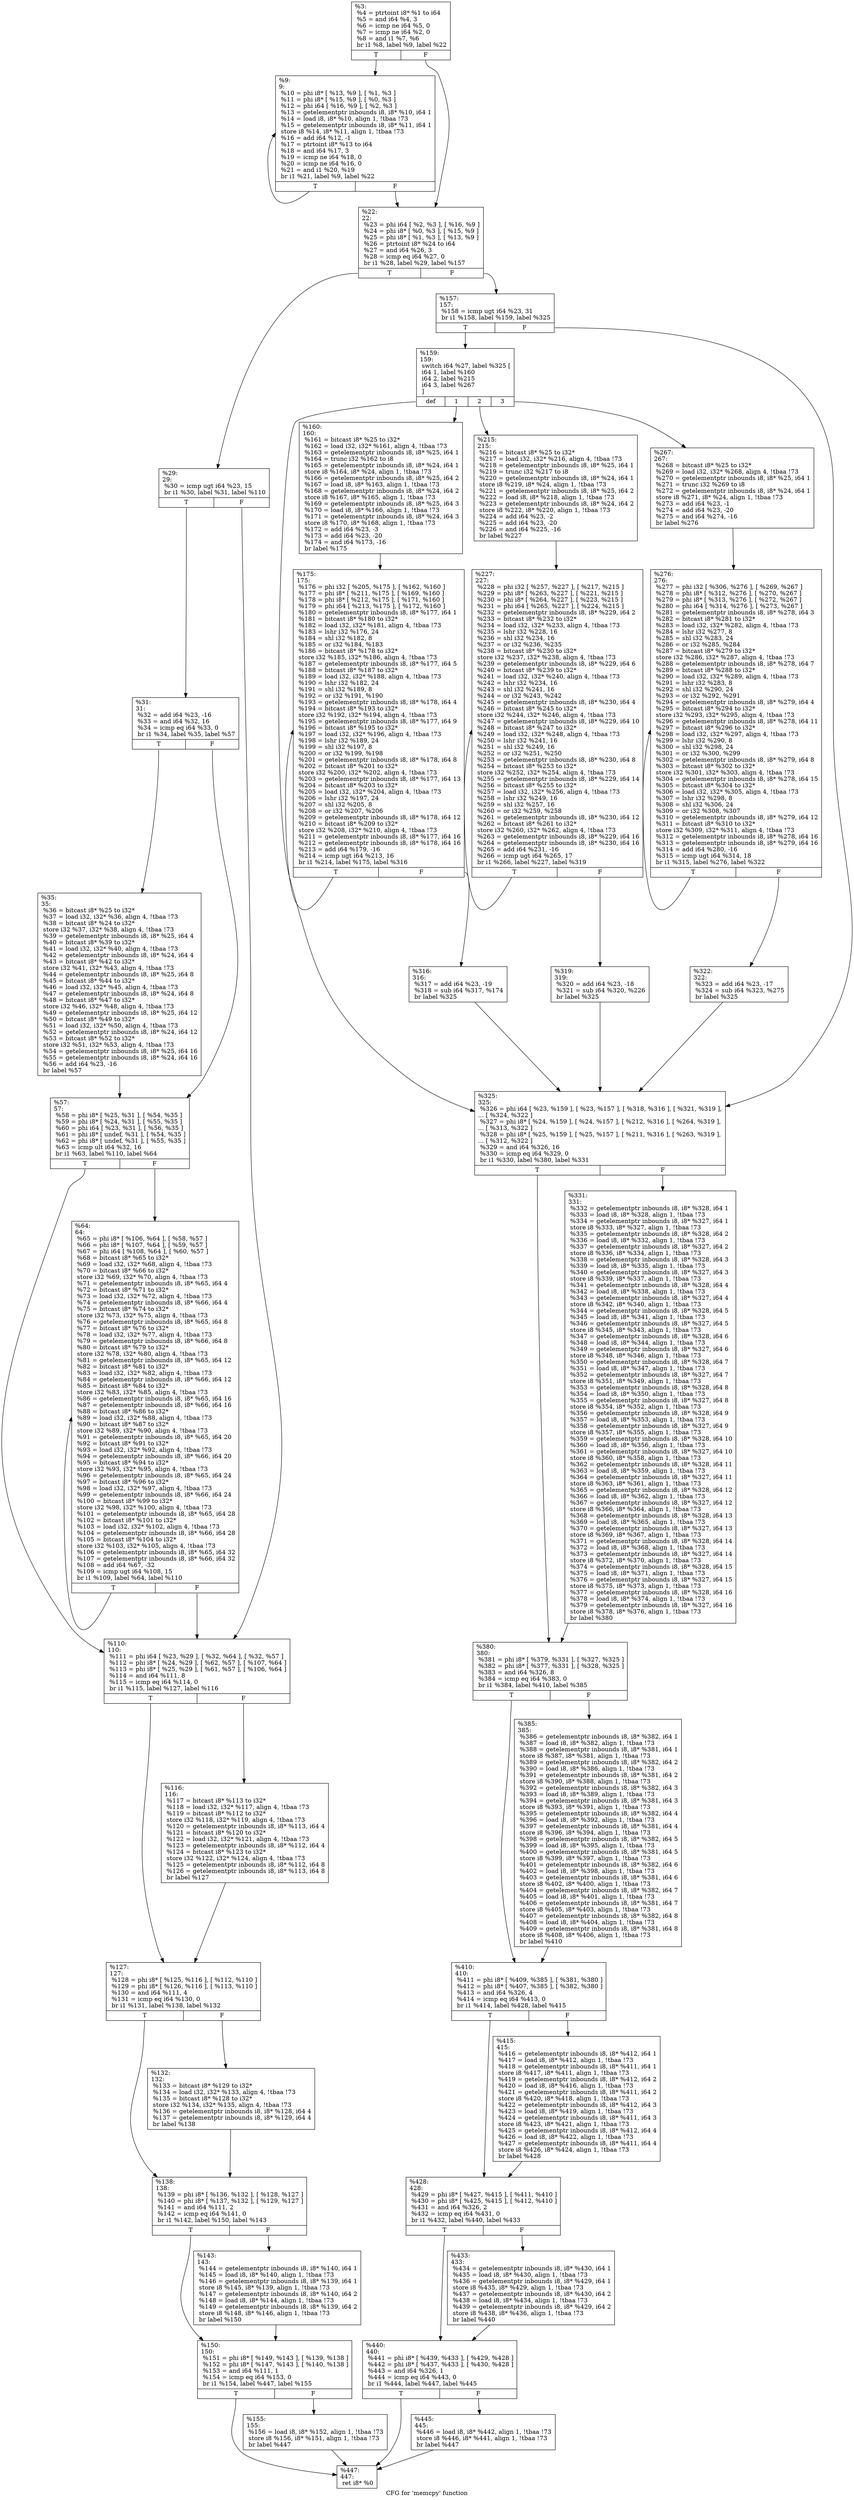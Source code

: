 digraph "CFG for 'memcpy' function" {
	label="CFG for 'memcpy' function";

	Node0x227a830 [shape=record,label="{%3:\l  %4 = ptrtoint i8* %1 to i64\l  %5 = and i64 %4, 3\l  %6 = icmp ne i64 %5, 0\l  %7 = icmp ne i64 %2, 0\l  %8 = and i1 %7, %6\l  br i1 %8, label %9, label %22\l|{<s0>T|<s1>F}}"];
	Node0x227a830:s0 -> Node0x227a880;
	Node0x227a830:s1 -> Node0x227a8d0;
	Node0x227a880 [shape=record,label="{%9:\l9:                                                \l  %10 = phi i8* [ %13, %9 ], [ %1, %3 ]\l  %11 = phi i8* [ %15, %9 ], [ %0, %3 ]\l  %12 = phi i64 [ %16, %9 ], [ %2, %3 ]\l  %13 = getelementptr inbounds i8, i8* %10, i64 1\l  %14 = load i8, i8* %10, align 1, !tbaa !73\l  %15 = getelementptr inbounds i8, i8* %11, i64 1\l  store i8 %14, i8* %11, align 1, !tbaa !73\l  %16 = add i64 %12, -1\l  %17 = ptrtoint i8* %13 to i64\l  %18 = and i64 %17, 3\l  %19 = icmp ne i64 %18, 0\l  %20 = icmp ne i64 %16, 0\l  %21 = and i1 %20, %19\l  br i1 %21, label %9, label %22\l|{<s0>T|<s1>F}}"];
	Node0x227a880:s0 -> Node0x227a880;
	Node0x227a880:s1 -> Node0x227a8d0;
	Node0x227a8d0 [shape=record,label="{%22:\l22:                                               \l  %23 = phi i64 [ %2, %3 ], [ %16, %9 ]\l  %24 = phi i8* [ %0, %3 ], [ %15, %9 ]\l  %25 = phi i8* [ %1, %3 ], [ %13, %9 ]\l  %26 = ptrtoint i8* %24 to i64\l  %27 = and i64 %26, 3\l  %28 = icmp eq i64 %27, 0\l  br i1 %28, label %29, label %157\l|{<s0>T|<s1>F}}"];
	Node0x227a8d0:s0 -> Node0x227a920;
	Node0x227a8d0:s1 -> Node0x227ad30;
	Node0x227a920 [shape=record,label="{%29:\l29:                                               \l  %30 = icmp ugt i64 %23, 15\l  br i1 %30, label %31, label %110\l|{<s0>T|<s1>F}}"];
	Node0x227a920:s0 -> Node0x227a970;
	Node0x227a920:s1 -> Node0x227aab0;
	Node0x227a970 [shape=record,label="{%31:\l31:                                               \l  %32 = add i64 %23, -16\l  %33 = and i64 %32, 16\l  %34 = icmp eq i64 %33, 0\l  br i1 %34, label %35, label %57\l|{<s0>T|<s1>F}}"];
	Node0x227a970:s0 -> Node0x227a9c0;
	Node0x227a970:s1 -> Node0x227aa10;
	Node0x227a9c0 [shape=record,label="{%35:\l35:                                               \l  %36 = bitcast i8* %25 to i32*\l  %37 = load i32, i32* %36, align 4, !tbaa !73\l  %38 = bitcast i8* %24 to i32*\l  store i32 %37, i32* %38, align 4, !tbaa !73\l  %39 = getelementptr inbounds i8, i8* %25, i64 4\l  %40 = bitcast i8* %39 to i32*\l  %41 = load i32, i32* %40, align 4, !tbaa !73\l  %42 = getelementptr inbounds i8, i8* %24, i64 4\l  %43 = bitcast i8* %42 to i32*\l  store i32 %41, i32* %43, align 4, !tbaa !73\l  %44 = getelementptr inbounds i8, i8* %25, i64 8\l  %45 = bitcast i8* %44 to i32*\l  %46 = load i32, i32* %45, align 4, !tbaa !73\l  %47 = getelementptr inbounds i8, i8* %24, i64 8\l  %48 = bitcast i8* %47 to i32*\l  store i32 %46, i32* %48, align 4, !tbaa !73\l  %49 = getelementptr inbounds i8, i8* %25, i64 12\l  %50 = bitcast i8* %49 to i32*\l  %51 = load i32, i32* %50, align 4, !tbaa !73\l  %52 = getelementptr inbounds i8, i8* %24, i64 12\l  %53 = bitcast i8* %52 to i32*\l  store i32 %51, i32* %53, align 4, !tbaa !73\l  %54 = getelementptr inbounds i8, i8* %25, i64 16\l  %55 = getelementptr inbounds i8, i8* %24, i64 16\l  %56 = add i64 %23, -16\l  br label %57\l}"];
	Node0x227a9c0 -> Node0x227aa10;
	Node0x227aa10 [shape=record,label="{%57:\l57:                                               \l  %58 = phi i8* [ %25, %31 ], [ %54, %35 ]\l  %59 = phi i8* [ %24, %31 ], [ %55, %35 ]\l  %60 = phi i64 [ %23, %31 ], [ %56, %35 ]\l  %61 = phi i8* [ undef, %31 ], [ %54, %35 ]\l  %62 = phi i8* [ undef, %31 ], [ %55, %35 ]\l  %63 = icmp ult i64 %32, 16\l  br i1 %63, label %110, label %64\l|{<s0>T|<s1>F}}"];
	Node0x227aa10:s0 -> Node0x227aab0;
	Node0x227aa10:s1 -> Node0x227aa60;
	Node0x227aa60 [shape=record,label="{%64:\l64:                                               \l  %65 = phi i8* [ %106, %64 ], [ %58, %57 ]\l  %66 = phi i8* [ %107, %64 ], [ %59, %57 ]\l  %67 = phi i64 [ %108, %64 ], [ %60, %57 ]\l  %68 = bitcast i8* %65 to i32*\l  %69 = load i32, i32* %68, align 4, !tbaa !73\l  %70 = bitcast i8* %66 to i32*\l  store i32 %69, i32* %70, align 4, !tbaa !73\l  %71 = getelementptr inbounds i8, i8* %65, i64 4\l  %72 = bitcast i8* %71 to i32*\l  %73 = load i32, i32* %72, align 4, !tbaa !73\l  %74 = getelementptr inbounds i8, i8* %66, i64 4\l  %75 = bitcast i8* %74 to i32*\l  store i32 %73, i32* %75, align 4, !tbaa !73\l  %76 = getelementptr inbounds i8, i8* %65, i64 8\l  %77 = bitcast i8* %76 to i32*\l  %78 = load i32, i32* %77, align 4, !tbaa !73\l  %79 = getelementptr inbounds i8, i8* %66, i64 8\l  %80 = bitcast i8* %79 to i32*\l  store i32 %78, i32* %80, align 4, !tbaa !73\l  %81 = getelementptr inbounds i8, i8* %65, i64 12\l  %82 = bitcast i8* %81 to i32*\l  %83 = load i32, i32* %82, align 4, !tbaa !73\l  %84 = getelementptr inbounds i8, i8* %66, i64 12\l  %85 = bitcast i8* %84 to i32*\l  store i32 %83, i32* %85, align 4, !tbaa !73\l  %86 = getelementptr inbounds i8, i8* %65, i64 16\l  %87 = getelementptr inbounds i8, i8* %66, i64 16\l  %88 = bitcast i8* %86 to i32*\l  %89 = load i32, i32* %88, align 4, !tbaa !73\l  %90 = bitcast i8* %87 to i32*\l  store i32 %89, i32* %90, align 4, !tbaa !73\l  %91 = getelementptr inbounds i8, i8* %65, i64 20\l  %92 = bitcast i8* %91 to i32*\l  %93 = load i32, i32* %92, align 4, !tbaa !73\l  %94 = getelementptr inbounds i8, i8* %66, i64 20\l  %95 = bitcast i8* %94 to i32*\l  store i32 %93, i32* %95, align 4, !tbaa !73\l  %96 = getelementptr inbounds i8, i8* %65, i64 24\l  %97 = bitcast i8* %96 to i32*\l  %98 = load i32, i32* %97, align 4, !tbaa !73\l  %99 = getelementptr inbounds i8, i8* %66, i64 24\l  %100 = bitcast i8* %99 to i32*\l  store i32 %98, i32* %100, align 4, !tbaa !73\l  %101 = getelementptr inbounds i8, i8* %65, i64 28\l  %102 = bitcast i8* %101 to i32*\l  %103 = load i32, i32* %102, align 4, !tbaa !73\l  %104 = getelementptr inbounds i8, i8* %66, i64 28\l  %105 = bitcast i8* %104 to i32*\l  store i32 %103, i32* %105, align 4, !tbaa !73\l  %106 = getelementptr inbounds i8, i8* %65, i64 32\l  %107 = getelementptr inbounds i8, i8* %66, i64 32\l  %108 = add i64 %67, -32\l  %109 = icmp ugt i64 %108, 15\l  br i1 %109, label %64, label %110\l|{<s0>T|<s1>F}}"];
	Node0x227aa60:s0 -> Node0x227aa60;
	Node0x227aa60:s1 -> Node0x227aab0;
	Node0x227aab0 [shape=record,label="{%110:\l110:                                              \l  %111 = phi i64 [ %23, %29 ], [ %32, %64 ], [ %32, %57 ]\l  %112 = phi i8* [ %24, %29 ], [ %62, %57 ], [ %107, %64 ]\l  %113 = phi i8* [ %25, %29 ], [ %61, %57 ], [ %106, %64 ]\l  %114 = and i64 %111, 8\l  %115 = icmp eq i64 %114, 0\l  br i1 %115, label %127, label %116\l|{<s0>T|<s1>F}}"];
	Node0x227aab0:s0 -> Node0x227ab50;
	Node0x227aab0:s1 -> Node0x227ab00;
	Node0x227ab00 [shape=record,label="{%116:\l116:                                              \l  %117 = bitcast i8* %113 to i32*\l  %118 = load i32, i32* %117, align 4, !tbaa !73\l  %119 = bitcast i8* %112 to i32*\l  store i32 %118, i32* %119, align 4, !tbaa !73\l  %120 = getelementptr inbounds i8, i8* %113, i64 4\l  %121 = bitcast i8* %120 to i32*\l  %122 = load i32, i32* %121, align 4, !tbaa !73\l  %123 = getelementptr inbounds i8, i8* %112, i64 4\l  %124 = bitcast i8* %123 to i32*\l  store i32 %122, i32* %124, align 4, !tbaa !73\l  %125 = getelementptr inbounds i8, i8* %112, i64 8\l  %126 = getelementptr inbounds i8, i8* %113, i64 8\l  br label %127\l}"];
	Node0x227ab00 -> Node0x227ab50;
	Node0x227ab50 [shape=record,label="{%127:\l127:                                              \l  %128 = phi i8* [ %125, %116 ], [ %112, %110 ]\l  %129 = phi i8* [ %126, %116 ], [ %113, %110 ]\l  %130 = and i64 %111, 4\l  %131 = icmp eq i64 %130, 0\l  br i1 %131, label %138, label %132\l|{<s0>T|<s1>F}}"];
	Node0x227ab50:s0 -> Node0x227abf0;
	Node0x227ab50:s1 -> Node0x227aba0;
	Node0x227aba0 [shape=record,label="{%132:\l132:                                              \l  %133 = bitcast i8* %129 to i32*\l  %134 = load i32, i32* %133, align 4, !tbaa !73\l  %135 = bitcast i8* %128 to i32*\l  store i32 %134, i32* %135, align 4, !tbaa !73\l  %136 = getelementptr inbounds i8, i8* %128, i64 4\l  %137 = getelementptr inbounds i8, i8* %129, i64 4\l  br label %138\l}"];
	Node0x227aba0 -> Node0x227abf0;
	Node0x227abf0 [shape=record,label="{%138:\l138:                                              \l  %139 = phi i8* [ %136, %132 ], [ %128, %127 ]\l  %140 = phi i8* [ %137, %132 ], [ %129, %127 ]\l  %141 = and i64 %111, 2\l  %142 = icmp eq i64 %141, 0\l  br i1 %142, label %150, label %143\l|{<s0>T|<s1>F}}"];
	Node0x227abf0:s0 -> Node0x227ac90;
	Node0x227abf0:s1 -> Node0x227ac40;
	Node0x227ac40 [shape=record,label="{%143:\l143:                                              \l  %144 = getelementptr inbounds i8, i8* %140, i64 1\l  %145 = load i8, i8* %140, align 1, !tbaa !73\l  %146 = getelementptr inbounds i8, i8* %139, i64 1\l  store i8 %145, i8* %139, align 1, !tbaa !73\l  %147 = getelementptr inbounds i8, i8* %140, i64 2\l  %148 = load i8, i8* %144, align 1, !tbaa !73\l  %149 = getelementptr inbounds i8, i8* %139, i64 2\l  store i8 %148, i8* %146, align 1, !tbaa !73\l  br label %150\l}"];
	Node0x227ac40 -> Node0x227ac90;
	Node0x227ac90 [shape=record,label="{%150:\l150:                                              \l  %151 = phi i8* [ %149, %143 ], [ %139, %138 ]\l  %152 = phi i8* [ %147, %143 ], [ %140, %138 ]\l  %153 = and i64 %111, 1\l  %154 = icmp eq i64 %153, 0\l  br i1 %154, label %447, label %155\l|{<s0>T|<s1>F}}"];
	Node0x227ac90:s0 -> Node0x227b3c0;
	Node0x227ac90:s1 -> Node0x227ace0;
	Node0x227ace0 [shape=record,label="{%155:\l155:                                              \l  %156 = load i8, i8* %152, align 1, !tbaa !73\l  store i8 %156, i8* %151, align 1, !tbaa !73\l  br label %447\l}"];
	Node0x227ace0 -> Node0x227b3c0;
	Node0x227ad30 [shape=record,label="{%157:\l157:                                              \l  %158 = icmp ugt i64 %23, 31\l  br i1 %158, label %159, label %325\l|{<s0>T|<s1>F}}"];
	Node0x227ad30:s0 -> Node0x227ad80;
	Node0x227ad30:s1 -> Node0x227b0a0;
	Node0x227ad80 [shape=record,label="{%159:\l159:                                              \l  switch i64 %27, label %325 [\l    i64 1, label %160\l    i64 2, label %215\l    i64 3, label %267\l  ]\l|{<s0>def|<s1>1|<s2>2|<s3>3}}"];
	Node0x227ad80:s0 -> Node0x227b0a0;
	Node0x227ad80:s1 -> Node0x227add0;
	Node0x227ad80:s2 -> Node0x227ae70;
	Node0x227ad80:s3 -> Node0x227af10;
	Node0x227add0 [shape=record,label="{%160:\l160:                                              \l  %161 = bitcast i8* %25 to i32*\l  %162 = load i32, i32* %161, align 4, !tbaa !73\l  %163 = getelementptr inbounds i8, i8* %25, i64 1\l  %164 = trunc i32 %162 to i8\l  %165 = getelementptr inbounds i8, i8* %24, i64 1\l  store i8 %164, i8* %24, align 1, !tbaa !73\l  %166 = getelementptr inbounds i8, i8* %25, i64 2\l  %167 = load i8, i8* %163, align 1, !tbaa !73\l  %168 = getelementptr inbounds i8, i8* %24, i64 2\l  store i8 %167, i8* %165, align 1, !tbaa !73\l  %169 = getelementptr inbounds i8, i8* %25, i64 3\l  %170 = load i8, i8* %166, align 1, !tbaa !73\l  %171 = getelementptr inbounds i8, i8* %24, i64 3\l  store i8 %170, i8* %168, align 1, !tbaa !73\l  %172 = add i64 %23, -3\l  %173 = add i64 %23, -20\l  %174 = and i64 %173, -16\l  br label %175\l}"];
	Node0x227add0 -> Node0x227ae20;
	Node0x227ae20 [shape=record,label="{%175:\l175:                                              \l  %176 = phi i32 [ %205, %175 ], [ %162, %160 ]\l  %177 = phi i8* [ %211, %175 ], [ %169, %160 ]\l  %178 = phi i8* [ %212, %175 ], [ %171, %160 ]\l  %179 = phi i64 [ %213, %175 ], [ %172, %160 ]\l  %180 = getelementptr inbounds i8, i8* %177, i64 1\l  %181 = bitcast i8* %180 to i32*\l  %182 = load i32, i32* %181, align 4, !tbaa !73\l  %183 = lshr i32 %176, 24\l  %184 = shl i32 %182, 8\l  %185 = or i32 %184, %183\l  %186 = bitcast i8* %178 to i32*\l  store i32 %185, i32* %186, align 4, !tbaa !73\l  %187 = getelementptr inbounds i8, i8* %177, i64 5\l  %188 = bitcast i8* %187 to i32*\l  %189 = load i32, i32* %188, align 4, !tbaa !73\l  %190 = lshr i32 %182, 24\l  %191 = shl i32 %189, 8\l  %192 = or i32 %191, %190\l  %193 = getelementptr inbounds i8, i8* %178, i64 4\l  %194 = bitcast i8* %193 to i32*\l  store i32 %192, i32* %194, align 4, !tbaa !73\l  %195 = getelementptr inbounds i8, i8* %177, i64 9\l  %196 = bitcast i8* %195 to i32*\l  %197 = load i32, i32* %196, align 4, !tbaa !73\l  %198 = lshr i32 %189, 24\l  %199 = shl i32 %197, 8\l  %200 = or i32 %199, %198\l  %201 = getelementptr inbounds i8, i8* %178, i64 8\l  %202 = bitcast i8* %201 to i32*\l  store i32 %200, i32* %202, align 4, !tbaa !73\l  %203 = getelementptr inbounds i8, i8* %177, i64 13\l  %204 = bitcast i8* %203 to i32*\l  %205 = load i32, i32* %204, align 4, !tbaa !73\l  %206 = lshr i32 %197, 24\l  %207 = shl i32 %205, 8\l  %208 = or i32 %207, %206\l  %209 = getelementptr inbounds i8, i8* %178, i64 12\l  %210 = bitcast i8* %209 to i32*\l  store i32 %208, i32* %210, align 4, !tbaa !73\l  %211 = getelementptr inbounds i8, i8* %177, i64 16\l  %212 = getelementptr inbounds i8, i8* %178, i64 16\l  %213 = add i64 %179, -16\l  %214 = icmp ugt i64 %213, 16\l  br i1 %214, label %175, label %316\l|{<s0>T|<s1>F}}"];
	Node0x227ae20:s0 -> Node0x227ae20;
	Node0x227ae20:s1 -> Node0x227afb0;
	Node0x227ae70 [shape=record,label="{%215:\l215:                                              \l  %216 = bitcast i8* %25 to i32*\l  %217 = load i32, i32* %216, align 4, !tbaa !73\l  %218 = getelementptr inbounds i8, i8* %25, i64 1\l  %219 = trunc i32 %217 to i8\l  %220 = getelementptr inbounds i8, i8* %24, i64 1\l  store i8 %219, i8* %24, align 1, !tbaa !73\l  %221 = getelementptr inbounds i8, i8* %25, i64 2\l  %222 = load i8, i8* %218, align 1, !tbaa !73\l  %223 = getelementptr inbounds i8, i8* %24, i64 2\l  store i8 %222, i8* %220, align 1, !tbaa !73\l  %224 = add i64 %23, -2\l  %225 = add i64 %23, -20\l  %226 = and i64 %225, -16\l  br label %227\l}"];
	Node0x227ae70 -> Node0x227aec0;
	Node0x227aec0 [shape=record,label="{%227:\l227:                                              \l  %228 = phi i32 [ %257, %227 ], [ %217, %215 ]\l  %229 = phi i8* [ %263, %227 ], [ %221, %215 ]\l  %230 = phi i8* [ %264, %227 ], [ %223, %215 ]\l  %231 = phi i64 [ %265, %227 ], [ %224, %215 ]\l  %232 = getelementptr inbounds i8, i8* %229, i64 2\l  %233 = bitcast i8* %232 to i32*\l  %234 = load i32, i32* %233, align 4, !tbaa !73\l  %235 = lshr i32 %228, 16\l  %236 = shl i32 %234, 16\l  %237 = or i32 %236, %235\l  %238 = bitcast i8* %230 to i32*\l  store i32 %237, i32* %238, align 4, !tbaa !73\l  %239 = getelementptr inbounds i8, i8* %229, i64 6\l  %240 = bitcast i8* %239 to i32*\l  %241 = load i32, i32* %240, align 4, !tbaa !73\l  %242 = lshr i32 %234, 16\l  %243 = shl i32 %241, 16\l  %244 = or i32 %243, %242\l  %245 = getelementptr inbounds i8, i8* %230, i64 4\l  %246 = bitcast i8* %245 to i32*\l  store i32 %244, i32* %246, align 4, !tbaa !73\l  %247 = getelementptr inbounds i8, i8* %229, i64 10\l  %248 = bitcast i8* %247 to i32*\l  %249 = load i32, i32* %248, align 4, !tbaa !73\l  %250 = lshr i32 %241, 16\l  %251 = shl i32 %249, 16\l  %252 = or i32 %251, %250\l  %253 = getelementptr inbounds i8, i8* %230, i64 8\l  %254 = bitcast i8* %253 to i32*\l  store i32 %252, i32* %254, align 4, !tbaa !73\l  %255 = getelementptr inbounds i8, i8* %229, i64 14\l  %256 = bitcast i8* %255 to i32*\l  %257 = load i32, i32* %256, align 4, !tbaa !73\l  %258 = lshr i32 %249, 16\l  %259 = shl i32 %257, 16\l  %260 = or i32 %259, %258\l  %261 = getelementptr inbounds i8, i8* %230, i64 12\l  %262 = bitcast i8* %261 to i32*\l  store i32 %260, i32* %262, align 4, !tbaa !73\l  %263 = getelementptr inbounds i8, i8* %229, i64 16\l  %264 = getelementptr inbounds i8, i8* %230, i64 16\l  %265 = add i64 %231, -16\l  %266 = icmp ugt i64 %265, 17\l  br i1 %266, label %227, label %319\l|{<s0>T|<s1>F}}"];
	Node0x227aec0:s0 -> Node0x227aec0;
	Node0x227aec0:s1 -> Node0x227b000;
	Node0x227af10 [shape=record,label="{%267:\l267:                                              \l  %268 = bitcast i8* %25 to i32*\l  %269 = load i32, i32* %268, align 4, !tbaa !73\l  %270 = getelementptr inbounds i8, i8* %25, i64 1\l  %271 = trunc i32 %269 to i8\l  %272 = getelementptr inbounds i8, i8* %24, i64 1\l  store i8 %271, i8* %24, align 1, !tbaa !73\l  %273 = add i64 %23, -1\l  %274 = add i64 %23, -20\l  %275 = and i64 %274, -16\l  br label %276\l}"];
	Node0x227af10 -> Node0x227af60;
	Node0x227af60 [shape=record,label="{%276:\l276:                                              \l  %277 = phi i32 [ %306, %276 ], [ %269, %267 ]\l  %278 = phi i8* [ %312, %276 ], [ %270, %267 ]\l  %279 = phi i8* [ %313, %276 ], [ %272, %267 ]\l  %280 = phi i64 [ %314, %276 ], [ %273, %267 ]\l  %281 = getelementptr inbounds i8, i8* %278, i64 3\l  %282 = bitcast i8* %281 to i32*\l  %283 = load i32, i32* %282, align 4, !tbaa !73\l  %284 = lshr i32 %277, 8\l  %285 = shl i32 %283, 24\l  %286 = or i32 %285, %284\l  %287 = bitcast i8* %279 to i32*\l  store i32 %286, i32* %287, align 4, !tbaa !73\l  %288 = getelementptr inbounds i8, i8* %278, i64 7\l  %289 = bitcast i8* %288 to i32*\l  %290 = load i32, i32* %289, align 4, !tbaa !73\l  %291 = lshr i32 %283, 8\l  %292 = shl i32 %290, 24\l  %293 = or i32 %292, %291\l  %294 = getelementptr inbounds i8, i8* %279, i64 4\l  %295 = bitcast i8* %294 to i32*\l  store i32 %293, i32* %295, align 4, !tbaa !73\l  %296 = getelementptr inbounds i8, i8* %278, i64 11\l  %297 = bitcast i8* %296 to i32*\l  %298 = load i32, i32* %297, align 4, !tbaa !73\l  %299 = lshr i32 %290, 8\l  %300 = shl i32 %298, 24\l  %301 = or i32 %300, %299\l  %302 = getelementptr inbounds i8, i8* %279, i64 8\l  %303 = bitcast i8* %302 to i32*\l  store i32 %301, i32* %303, align 4, !tbaa !73\l  %304 = getelementptr inbounds i8, i8* %278, i64 15\l  %305 = bitcast i8* %304 to i32*\l  %306 = load i32, i32* %305, align 4, !tbaa !73\l  %307 = lshr i32 %298, 8\l  %308 = shl i32 %306, 24\l  %309 = or i32 %308, %307\l  %310 = getelementptr inbounds i8, i8* %279, i64 12\l  %311 = bitcast i8* %310 to i32*\l  store i32 %309, i32* %311, align 4, !tbaa !73\l  %312 = getelementptr inbounds i8, i8* %278, i64 16\l  %313 = getelementptr inbounds i8, i8* %279, i64 16\l  %314 = add i64 %280, -16\l  %315 = icmp ugt i64 %314, 18\l  br i1 %315, label %276, label %322\l|{<s0>T|<s1>F}}"];
	Node0x227af60:s0 -> Node0x227af60;
	Node0x227af60:s1 -> Node0x227b050;
	Node0x227afb0 [shape=record,label="{%316:\l316:                                              \l  %317 = add i64 %23, -19\l  %318 = sub i64 %317, %174\l  br label %325\l}"];
	Node0x227afb0 -> Node0x227b0a0;
	Node0x227b000 [shape=record,label="{%319:\l319:                                              \l  %320 = add i64 %23, -18\l  %321 = sub i64 %320, %226\l  br label %325\l}"];
	Node0x227b000 -> Node0x227b0a0;
	Node0x227b050 [shape=record,label="{%322:\l322:                                              \l  %323 = add i64 %23, -17\l  %324 = sub i64 %323, %275\l  br label %325\l}"];
	Node0x227b050 -> Node0x227b0a0;
	Node0x227b0a0 [shape=record,label="{%325:\l325:                                              \l  %326 = phi i64 [ %23, %159 ], [ %23, %157 ], [ %318, %316 ], [ %321, %319 ],\l... [ %324, %322 ]\l  %327 = phi i8* [ %24, %159 ], [ %24, %157 ], [ %212, %316 ], [ %264, %319 ],\l... [ %313, %322 ]\l  %328 = phi i8* [ %25, %159 ], [ %25, %157 ], [ %211, %316 ], [ %263, %319 ],\l... [ %312, %322 ]\l  %329 = and i64 %326, 16\l  %330 = icmp eq i64 %329, 0\l  br i1 %330, label %380, label %331\l|{<s0>T|<s1>F}}"];
	Node0x227b0a0:s0 -> Node0x227b140;
	Node0x227b0a0:s1 -> Node0x227b0f0;
	Node0x227b0f0 [shape=record,label="{%331:\l331:                                              \l  %332 = getelementptr inbounds i8, i8* %328, i64 1\l  %333 = load i8, i8* %328, align 1, !tbaa !73\l  %334 = getelementptr inbounds i8, i8* %327, i64 1\l  store i8 %333, i8* %327, align 1, !tbaa !73\l  %335 = getelementptr inbounds i8, i8* %328, i64 2\l  %336 = load i8, i8* %332, align 1, !tbaa !73\l  %337 = getelementptr inbounds i8, i8* %327, i64 2\l  store i8 %336, i8* %334, align 1, !tbaa !73\l  %338 = getelementptr inbounds i8, i8* %328, i64 3\l  %339 = load i8, i8* %335, align 1, !tbaa !73\l  %340 = getelementptr inbounds i8, i8* %327, i64 3\l  store i8 %339, i8* %337, align 1, !tbaa !73\l  %341 = getelementptr inbounds i8, i8* %328, i64 4\l  %342 = load i8, i8* %338, align 1, !tbaa !73\l  %343 = getelementptr inbounds i8, i8* %327, i64 4\l  store i8 %342, i8* %340, align 1, !tbaa !73\l  %344 = getelementptr inbounds i8, i8* %328, i64 5\l  %345 = load i8, i8* %341, align 1, !tbaa !73\l  %346 = getelementptr inbounds i8, i8* %327, i64 5\l  store i8 %345, i8* %343, align 1, !tbaa !73\l  %347 = getelementptr inbounds i8, i8* %328, i64 6\l  %348 = load i8, i8* %344, align 1, !tbaa !73\l  %349 = getelementptr inbounds i8, i8* %327, i64 6\l  store i8 %348, i8* %346, align 1, !tbaa !73\l  %350 = getelementptr inbounds i8, i8* %328, i64 7\l  %351 = load i8, i8* %347, align 1, !tbaa !73\l  %352 = getelementptr inbounds i8, i8* %327, i64 7\l  store i8 %351, i8* %349, align 1, !tbaa !73\l  %353 = getelementptr inbounds i8, i8* %328, i64 8\l  %354 = load i8, i8* %350, align 1, !tbaa !73\l  %355 = getelementptr inbounds i8, i8* %327, i64 8\l  store i8 %354, i8* %352, align 1, !tbaa !73\l  %356 = getelementptr inbounds i8, i8* %328, i64 9\l  %357 = load i8, i8* %353, align 1, !tbaa !73\l  %358 = getelementptr inbounds i8, i8* %327, i64 9\l  store i8 %357, i8* %355, align 1, !tbaa !73\l  %359 = getelementptr inbounds i8, i8* %328, i64 10\l  %360 = load i8, i8* %356, align 1, !tbaa !73\l  %361 = getelementptr inbounds i8, i8* %327, i64 10\l  store i8 %360, i8* %358, align 1, !tbaa !73\l  %362 = getelementptr inbounds i8, i8* %328, i64 11\l  %363 = load i8, i8* %359, align 1, !tbaa !73\l  %364 = getelementptr inbounds i8, i8* %327, i64 11\l  store i8 %363, i8* %361, align 1, !tbaa !73\l  %365 = getelementptr inbounds i8, i8* %328, i64 12\l  %366 = load i8, i8* %362, align 1, !tbaa !73\l  %367 = getelementptr inbounds i8, i8* %327, i64 12\l  store i8 %366, i8* %364, align 1, !tbaa !73\l  %368 = getelementptr inbounds i8, i8* %328, i64 13\l  %369 = load i8, i8* %365, align 1, !tbaa !73\l  %370 = getelementptr inbounds i8, i8* %327, i64 13\l  store i8 %369, i8* %367, align 1, !tbaa !73\l  %371 = getelementptr inbounds i8, i8* %328, i64 14\l  %372 = load i8, i8* %368, align 1, !tbaa !73\l  %373 = getelementptr inbounds i8, i8* %327, i64 14\l  store i8 %372, i8* %370, align 1, !tbaa !73\l  %374 = getelementptr inbounds i8, i8* %328, i64 15\l  %375 = load i8, i8* %371, align 1, !tbaa !73\l  %376 = getelementptr inbounds i8, i8* %327, i64 15\l  store i8 %375, i8* %373, align 1, !tbaa !73\l  %377 = getelementptr inbounds i8, i8* %328, i64 16\l  %378 = load i8, i8* %374, align 1, !tbaa !73\l  %379 = getelementptr inbounds i8, i8* %327, i64 16\l  store i8 %378, i8* %376, align 1, !tbaa !73\l  br label %380\l}"];
	Node0x227b0f0 -> Node0x227b140;
	Node0x227b140 [shape=record,label="{%380:\l380:                                              \l  %381 = phi i8* [ %379, %331 ], [ %327, %325 ]\l  %382 = phi i8* [ %377, %331 ], [ %328, %325 ]\l  %383 = and i64 %326, 8\l  %384 = icmp eq i64 %383, 0\l  br i1 %384, label %410, label %385\l|{<s0>T|<s1>F}}"];
	Node0x227b140:s0 -> Node0x227b1e0;
	Node0x227b140:s1 -> Node0x227b190;
	Node0x227b190 [shape=record,label="{%385:\l385:                                              \l  %386 = getelementptr inbounds i8, i8* %382, i64 1\l  %387 = load i8, i8* %382, align 1, !tbaa !73\l  %388 = getelementptr inbounds i8, i8* %381, i64 1\l  store i8 %387, i8* %381, align 1, !tbaa !73\l  %389 = getelementptr inbounds i8, i8* %382, i64 2\l  %390 = load i8, i8* %386, align 1, !tbaa !73\l  %391 = getelementptr inbounds i8, i8* %381, i64 2\l  store i8 %390, i8* %388, align 1, !tbaa !73\l  %392 = getelementptr inbounds i8, i8* %382, i64 3\l  %393 = load i8, i8* %389, align 1, !tbaa !73\l  %394 = getelementptr inbounds i8, i8* %381, i64 3\l  store i8 %393, i8* %391, align 1, !tbaa !73\l  %395 = getelementptr inbounds i8, i8* %382, i64 4\l  %396 = load i8, i8* %392, align 1, !tbaa !73\l  %397 = getelementptr inbounds i8, i8* %381, i64 4\l  store i8 %396, i8* %394, align 1, !tbaa !73\l  %398 = getelementptr inbounds i8, i8* %382, i64 5\l  %399 = load i8, i8* %395, align 1, !tbaa !73\l  %400 = getelementptr inbounds i8, i8* %381, i64 5\l  store i8 %399, i8* %397, align 1, !tbaa !73\l  %401 = getelementptr inbounds i8, i8* %382, i64 6\l  %402 = load i8, i8* %398, align 1, !tbaa !73\l  %403 = getelementptr inbounds i8, i8* %381, i64 6\l  store i8 %402, i8* %400, align 1, !tbaa !73\l  %404 = getelementptr inbounds i8, i8* %382, i64 7\l  %405 = load i8, i8* %401, align 1, !tbaa !73\l  %406 = getelementptr inbounds i8, i8* %381, i64 7\l  store i8 %405, i8* %403, align 1, !tbaa !73\l  %407 = getelementptr inbounds i8, i8* %382, i64 8\l  %408 = load i8, i8* %404, align 1, !tbaa !73\l  %409 = getelementptr inbounds i8, i8* %381, i64 8\l  store i8 %408, i8* %406, align 1, !tbaa !73\l  br label %410\l}"];
	Node0x227b190 -> Node0x227b1e0;
	Node0x227b1e0 [shape=record,label="{%410:\l410:                                              \l  %411 = phi i8* [ %409, %385 ], [ %381, %380 ]\l  %412 = phi i8* [ %407, %385 ], [ %382, %380 ]\l  %413 = and i64 %326, 4\l  %414 = icmp eq i64 %413, 0\l  br i1 %414, label %428, label %415\l|{<s0>T|<s1>F}}"];
	Node0x227b1e0:s0 -> Node0x227b280;
	Node0x227b1e0:s1 -> Node0x227b230;
	Node0x227b230 [shape=record,label="{%415:\l415:                                              \l  %416 = getelementptr inbounds i8, i8* %412, i64 1\l  %417 = load i8, i8* %412, align 1, !tbaa !73\l  %418 = getelementptr inbounds i8, i8* %411, i64 1\l  store i8 %417, i8* %411, align 1, !tbaa !73\l  %419 = getelementptr inbounds i8, i8* %412, i64 2\l  %420 = load i8, i8* %416, align 1, !tbaa !73\l  %421 = getelementptr inbounds i8, i8* %411, i64 2\l  store i8 %420, i8* %418, align 1, !tbaa !73\l  %422 = getelementptr inbounds i8, i8* %412, i64 3\l  %423 = load i8, i8* %419, align 1, !tbaa !73\l  %424 = getelementptr inbounds i8, i8* %411, i64 3\l  store i8 %423, i8* %421, align 1, !tbaa !73\l  %425 = getelementptr inbounds i8, i8* %412, i64 4\l  %426 = load i8, i8* %422, align 1, !tbaa !73\l  %427 = getelementptr inbounds i8, i8* %411, i64 4\l  store i8 %426, i8* %424, align 1, !tbaa !73\l  br label %428\l}"];
	Node0x227b230 -> Node0x227b280;
	Node0x227b280 [shape=record,label="{%428:\l428:                                              \l  %429 = phi i8* [ %427, %415 ], [ %411, %410 ]\l  %430 = phi i8* [ %425, %415 ], [ %412, %410 ]\l  %431 = and i64 %326, 2\l  %432 = icmp eq i64 %431, 0\l  br i1 %432, label %440, label %433\l|{<s0>T|<s1>F}}"];
	Node0x227b280:s0 -> Node0x227b320;
	Node0x227b280:s1 -> Node0x227b2d0;
	Node0x227b2d0 [shape=record,label="{%433:\l433:                                              \l  %434 = getelementptr inbounds i8, i8* %430, i64 1\l  %435 = load i8, i8* %430, align 1, !tbaa !73\l  %436 = getelementptr inbounds i8, i8* %429, i64 1\l  store i8 %435, i8* %429, align 1, !tbaa !73\l  %437 = getelementptr inbounds i8, i8* %430, i64 2\l  %438 = load i8, i8* %434, align 1, !tbaa !73\l  %439 = getelementptr inbounds i8, i8* %429, i64 2\l  store i8 %438, i8* %436, align 1, !tbaa !73\l  br label %440\l}"];
	Node0x227b2d0 -> Node0x227b320;
	Node0x227b320 [shape=record,label="{%440:\l440:                                              \l  %441 = phi i8* [ %439, %433 ], [ %429, %428 ]\l  %442 = phi i8* [ %437, %433 ], [ %430, %428 ]\l  %443 = and i64 %326, 1\l  %444 = icmp eq i64 %443, 0\l  br i1 %444, label %447, label %445\l|{<s0>T|<s1>F}}"];
	Node0x227b320:s0 -> Node0x227b3c0;
	Node0x227b320:s1 -> Node0x227b370;
	Node0x227b370 [shape=record,label="{%445:\l445:                                              \l  %446 = load i8, i8* %442, align 1, !tbaa !73\l  store i8 %446, i8* %441, align 1, !tbaa !73\l  br label %447\l}"];
	Node0x227b370 -> Node0x227b3c0;
	Node0x227b3c0 [shape=record,label="{%447:\l447:                                              \l  ret i8* %0\l}"];
}
